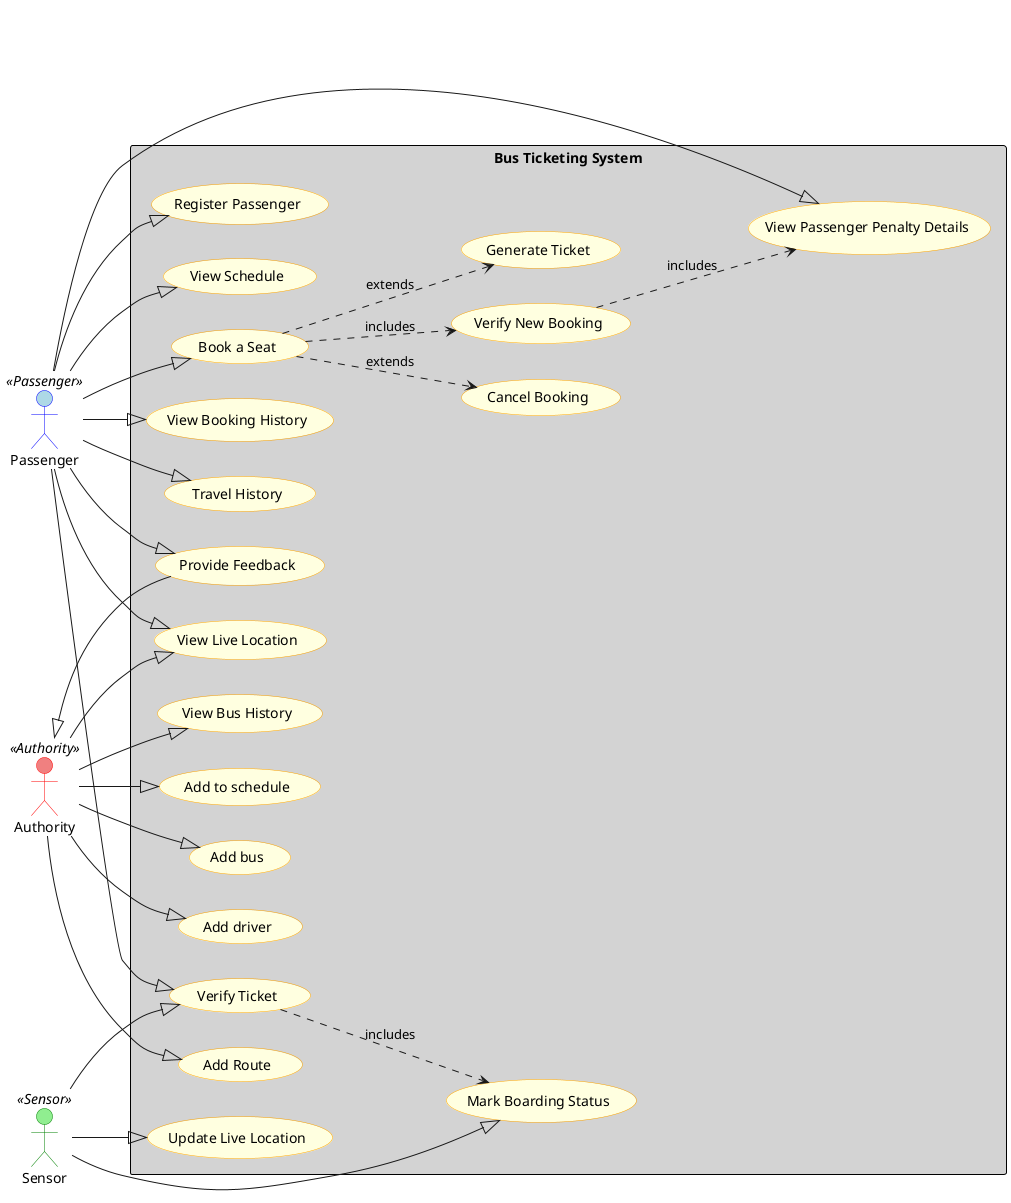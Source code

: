 @startuml
left to right direction

skinparam actor {
  BackgroundColor<<Passenger>> LightBlue
  BorderColor<<Passenger>> Blue
  BackgroundColor<<Sensor>> LightGreen
  BorderColor<<Sensor>> Green
  BackgroundColor<<Authority>> LightCoral
  BorderColor<<Authority>> Red
}

skinparam usecase {
  BackgroundColor LightYellow
  BorderColor Orange
}

skinparam rectangle {
  BackgroundColor LightGray
  BorderColor Black
}

skinparam association {
  LineColor DarkBlue
  ArrowColor DarkBlue
}

skinparam dependency {
  LineColor DarkGreen
  LineStyle dotted
  ArrowColor DarkGreen
}

actor Passenger <<Passenger>>
actor Sensor <<Sensor>>
actor Authority <<Authority>>

rectangle "Bus Ticketing System" {
  (Register Passenger) as register
  (View Schedule) as view_schedule
  (Book a Seat) as book
  (Cancel Booking) as cancel_booking
  (Verify New Booking) as verify_booking
  (Provide Feedback) as feedback
  (Generate Ticket) as generate_ticket
  (View Booking History) as Passenger_History
  (View Passenger Penalty Details) as user_penalties
  (Travel History) as last30days
  (View Live Location) as get_live_location
  (Update Live Location) as Update_live_location
  (Mark Boarding Status) as mark_board
  (Verify Ticket) as verify_ticket
  (View Bus History) as Bus_History
  (Add to schedule) as addtoschedule
  (Add bus) as addbus
  (Add driver) as adddriver
  (Add Route) as addroute
}

Passenger --|> register
Passenger --|> view_schedule
Passenger --|> book
Passenger --|> feedback
Passenger --|> Passenger_History
Passenger --|> user_penalties
Passenger --|> last30days
Passenger --|> verify_ticket
Passenger --|> get_live_location

Sensor --|> verify_ticket
Sensor --|> Update_live_location
Sensor --|> mark_board

Authority --|> get_live_location
Authority --|> Bus_History
Authority --|> addtoschedule
Authority --|> addbus
Authority --|> adddriver
Authority --|> addroute
Authority <|-- feedback

book ..> verify_booking : includes
book ..> generate_ticket : extends
verify_booking ..> user_penalties : includes
book ..> cancel_booking : extends
verify_ticket ..> mark_board : includes

@enduml
